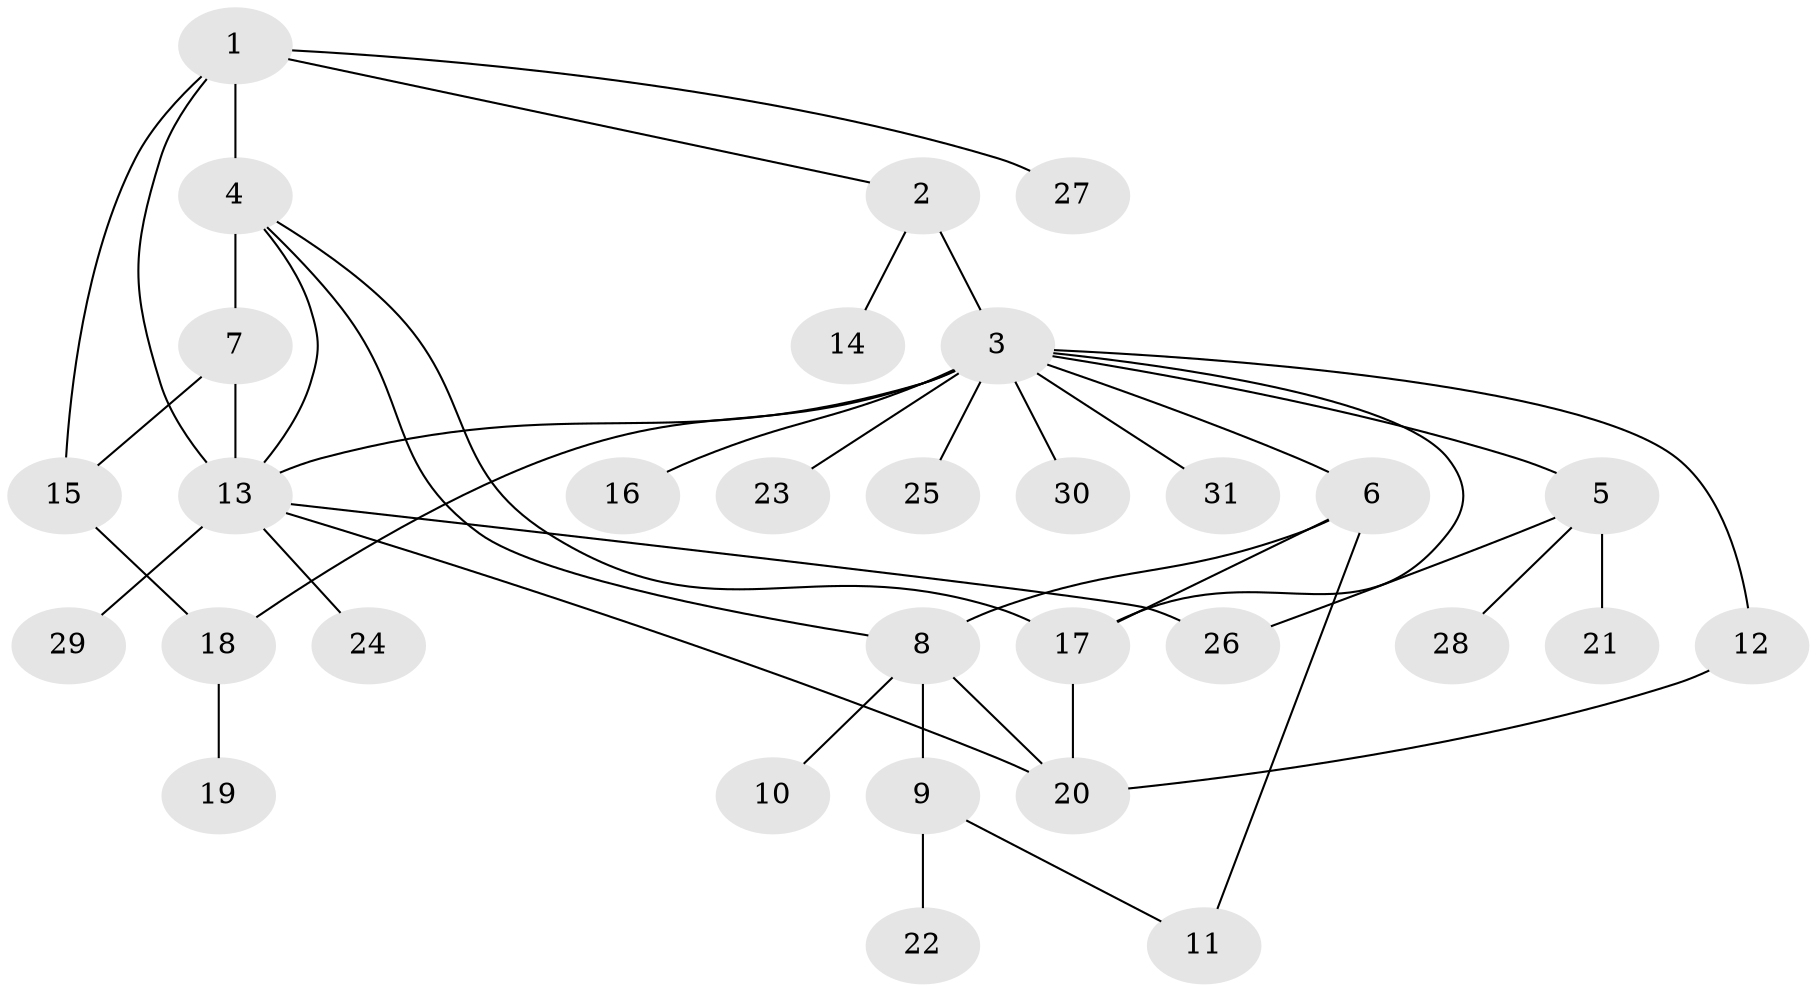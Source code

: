 // original degree distribution, {5: 0.04918032786885246, 15: 0.01639344262295082, 14: 0.01639344262295082, 4: 0.06557377049180328, 1: 0.4262295081967213, 7: 0.01639344262295082, 2: 0.2459016393442623, 6: 0.01639344262295082, 3: 0.11475409836065574, 8: 0.03278688524590164}
// Generated by graph-tools (version 1.1) at 2025/35/03/09/25 02:35:45]
// undirected, 31 vertices, 43 edges
graph export_dot {
graph [start="1"]
  node [color=gray90,style=filled];
  1;
  2;
  3;
  4;
  5;
  6;
  7;
  8;
  9;
  10;
  11;
  12;
  13;
  14;
  15;
  16;
  17;
  18;
  19;
  20;
  21;
  22;
  23;
  24;
  25;
  26;
  27;
  28;
  29;
  30;
  31;
  1 -- 2 [weight=1.0];
  1 -- 4 [weight=3.0];
  1 -- 13 [weight=2.0];
  1 -- 15 [weight=2.0];
  1 -- 27 [weight=1.0];
  2 -- 3 [weight=3.0];
  2 -- 14 [weight=1.0];
  3 -- 5 [weight=2.0];
  3 -- 6 [weight=1.0];
  3 -- 12 [weight=1.0];
  3 -- 13 [weight=1.0];
  3 -- 16 [weight=1.0];
  3 -- 17 [weight=1.0];
  3 -- 18 [weight=1.0];
  3 -- 23 [weight=1.0];
  3 -- 25 [weight=1.0];
  3 -- 30 [weight=1.0];
  3 -- 31 [weight=1.0];
  4 -- 7 [weight=8.0];
  4 -- 8 [weight=1.0];
  4 -- 13 [weight=1.0];
  4 -- 17 [weight=1.0];
  5 -- 21 [weight=2.0];
  5 -- 26 [weight=1.0];
  5 -- 28 [weight=1.0];
  6 -- 8 [weight=1.0];
  6 -- 11 [weight=1.0];
  6 -- 17 [weight=1.0];
  7 -- 13 [weight=1.0];
  7 -- 15 [weight=1.0];
  8 -- 9 [weight=1.0];
  8 -- 10 [weight=2.0];
  8 -- 20 [weight=2.0];
  9 -- 11 [weight=1.0];
  9 -- 22 [weight=1.0];
  12 -- 20 [weight=1.0];
  13 -- 20 [weight=1.0];
  13 -- 24 [weight=1.0];
  13 -- 26 [weight=1.0];
  13 -- 29 [weight=1.0];
  15 -- 18 [weight=1.0];
  17 -- 20 [weight=6.0];
  18 -- 19 [weight=1.0];
}
